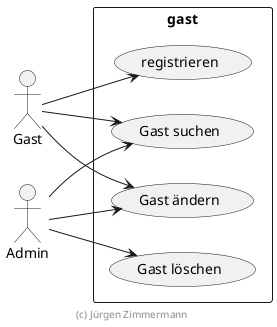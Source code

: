 ' Copyright (C) 2019 - present Juergen Zimmermann, Hochschule Karlsruhe
'
' This program is free software: you can redistribute it and/or modify
' it under the terms of the GNU General Public License as published by
' the Free Software Foundation, either version 3 of the License, or
' (at your option) any later version.
'
' This program is distributed in the hope that it will be useful,
' but WITHOUT ANY WARRANTY; without even the implied warranty of
' MERCHANTABILITY or FITNESS FOR A PARTICULAR PURPOSE.  See the
' GNU General Public License for more details.
'
' You should have received a copy of the GNU General Public License
' along with this program.  If not, see <https://www.gnu.org/licenses/>.
@startuml Use Cases

left to right direction

actor Gast
actor Gast
actor Admin

rectangle gast {
    Gast --> (registrieren)
    Gast --> (Gast suchen)
    Gast --> (Gast ändern)
    Admin --> (Gast suchen)
    Admin --> (Gast ändern)
    Admin --> (Gast löschen)
}

footer (c) Jürgen Zimmermann

@enduml
